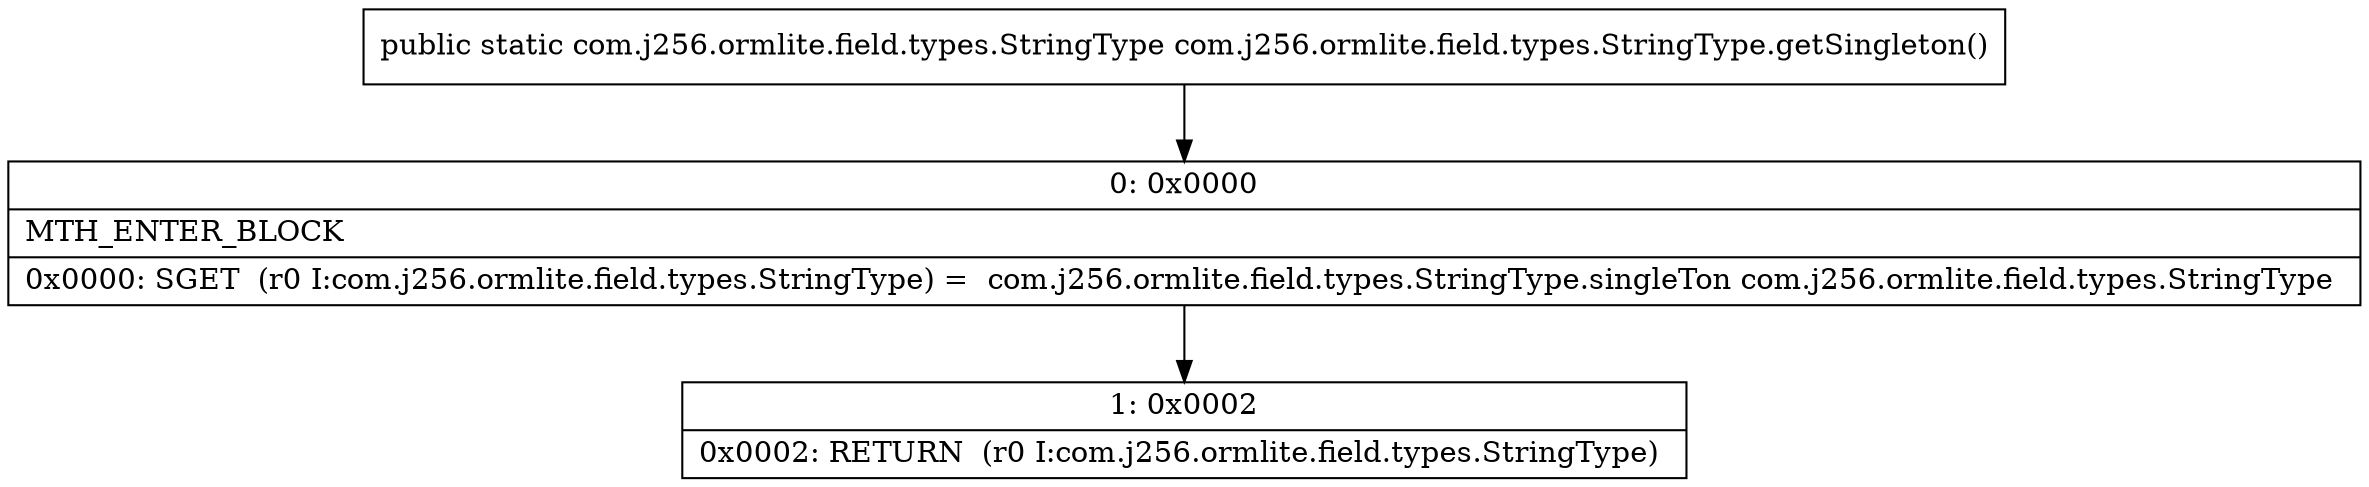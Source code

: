 digraph "CFG forcom.j256.ormlite.field.types.StringType.getSingleton()Lcom\/j256\/ormlite\/field\/types\/StringType;" {
Node_0 [shape=record,label="{0\:\ 0x0000|MTH_ENTER_BLOCK\l|0x0000: SGET  (r0 I:com.j256.ormlite.field.types.StringType) =  com.j256.ormlite.field.types.StringType.singleTon com.j256.ormlite.field.types.StringType \l}"];
Node_1 [shape=record,label="{1\:\ 0x0002|0x0002: RETURN  (r0 I:com.j256.ormlite.field.types.StringType) \l}"];
MethodNode[shape=record,label="{public static com.j256.ormlite.field.types.StringType com.j256.ormlite.field.types.StringType.getSingleton() }"];
MethodNode -> Node_0;
Node_0 -> Node_1;
}

